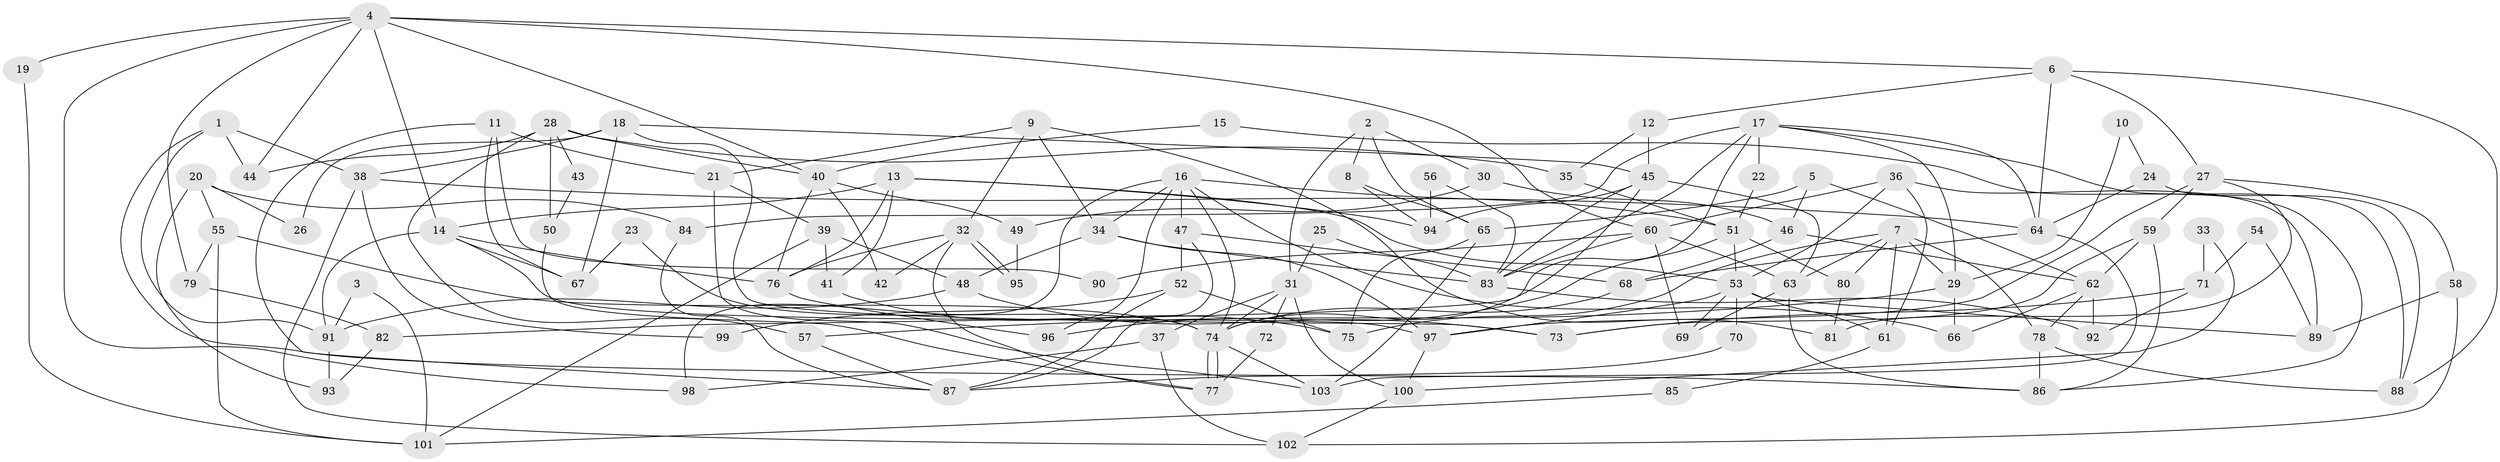 // coarse degree distribution, {7: 0.11940298507462686, 5: 0.16417910447761194, 2: 0.208955223880597, 12: 0.014925373134328358, 6: 0.08955223880597014, 9: 0.029850746268656716, 3: 0.14925373134328357, 4: 0.11940298507462686, 10: 0.014925373134328358, 11: 0.014925373134328358, 8: 0.07462686567164178}
// Generated by graph-tools (version 1.1) at 2025/23/03/03/25 07:23:59]
// undirected, 103 vertices, 206 edges
graph export_dot {
graph [start="1"]
  node [color=gray90,style=filled];
  1;
  2;
  3;
  4;
  5;
  6;
  7;
  8;
  9;
  10;
  11;
  12;
  13;
  14;
  15;
  16;
  17;
  18;
  19;
  20;
  21;
  22;
  23;
  24;
  25;
  26;
  27;
  28;
  29;
  30;
  31;
  32;
  33;
  34;
  35;
  36;
  37;
  38;
  39;
  40;
  41;
  42;
  43;
  44;
  45;
  46;
  47;
  48;
  49;
  50;
  51;
  52;
  53;
  54;
  55;
  56;
  57;
  58;
  59;
  60;
  61;
  62;
  63;
  64;
  65;
  66;
  67;
  68;
  69;
  70;
  71;
  72;
  73;
  74;
  75;
  76;
  77;
  78;
  79;
  80;
  81;
  82;
  83;
  84;
  85;
  86;
  87;
  88;
  89;
  90;
  91;
  92;
  93;
  94;
  95;
  96;
  97;
  98;
  99;
  100;
  101;
  102;
  103;
  1 -- 91;
  1 -- 38;
  1 -- 44;
  1 -- 86;
  2 -- 31;
  2 -- 8;
  2 -- 30;
  2 -- 65;
  3 -- 101;
  3 -- 91;
  4 -- 60;
  4 -- 44;
  4 -- 6;
  4 -- 14;
  4 -- 19;
  4 -- 40;
  4 -- 79;
  4 -- 98;
  5 -- 62;
  5 -- 46;
  5 -- 65;
  6 -- 64;
  6 -- 12;
  6 -- 27;
  6 -- 88;
  7 -- 75;
  7 -- 63;
  7 -- 29;
  7 -- 61;
  7 -- 78;
  7 -- 80;
  8 -- 94;
  8 -- 65;
  9 -- 32;
  9 -- 34;
  9 -- 21;
  9 -- 81;
  10 -- 24;
  10 -- 29;
  11 -- 21;
  11 -- 87;
  11 -- 67;
  11 -- 90;
  12 -- 45;
  12 -- 35;
  13 -- 53;
  13 -- 14;
  13 -- 41;
  13 -- 76;
  13 -- 94;
  14 -- 97;
  14 -- 67;
  14 -- 76;
  14 -- 91;
  15 -- 86;
  15 -- 40;
  16 -- 51;
  16 -- 96;
  16 -- 34;
  16 -- 47;
  16 -- 66;
  16 -- 74;
  16 -- 98;
  17 -- 83;
  17 -- 88;
  17 -- 22;
  17 -- 29;
  17 -- 64;
  17 -- 82;
  17 -- 84;
  18 -- 67;
  18 -- 45;
  18 -- 26;
  18 -- 38;
  18 -- 73;
  19 -- 101;
  20 -- 84;
  20 -- 55;
  20 -- 26;
  20 -- 93;
  21 -- 103;
  21 -- 39;
  22 -- 51;
  23 -- 67;
  23 -- 74;
  24 -- 88;
  24 -- 64;
  25 -- 83;
  25 -- 31;
  27 -- 81;
  27 -- 58;
  27 -- 59;
  27 -- 97;
  28 -- 57;
  28 -- 40;
  28 -- 35;
  28 -- 43;
  28 -- 44;
  28 -- 50;
  29 -- 57;
  29 -- 66;
  30 -- 46;
  30 -- 49;
  31 -- 100;
  31 -- 74;
  31 -- 37;
  31 -- 72;
  32 -- 76;
  32 -- 95;
  32 -- 95;
  32 -- 42;
  32 -- 77;
  33 -- 100;
  33 -- 71;
  34 -- 97;
  34 -- 48;
  34 -- 83;
  35 -- 51;
  36 -- 53;
  36 -- 61;
  36 -- 60;
  36 -- 89;
  37 -- 98;
  37 -- 102;
  38 -- 64;
  38 -- 99;
  38 -- 102;
  39 -- 48;
  39 -- 41;
  39 -- 101;
  40 -- 76;
  40 -- 42;
  40 -- 49;
  41 -- 75;
  43 -- 50;
  45 -- 74;
  45 -- 83;
  45 -- 63;
  45 -- 94;
  46 -- 62;
  46 -- 68;
  47 -- 68;
  47 -- 52;
  47 -- 87;
  48 -- 73;
  48 -- 91;
  49 -- 95;
  50 -- 77;
  51 -- 53;
  51 -- 80;
  51 -- 96;
  52 -- 75;
  52 -- 87;
  52 -- 99;
  53 -- 89;
  53 -- 69;
  53 -- 61;
  53 -- 70;
  53 -- 97;
  54 -- 89;
  54 -- 71;
  55 -- 79;
  55 -- 74;
  55 -- 101;
  56 -- 83;
  56 -- 94;
  57 -- 87;
  58 -- 102;
  58 -- 89;
  59 -- 62;
  59 -- 73;
  59 -- 86;
  60 -- 63;
  60 -- 69;
  60 -- 83;
  60 -- 90;
  61 -- 85;
  62 -- 66;
  62 -- 78;
  62 -- 92;
  63 -- 86;
  63 -- 69;
  64 -- 103;
  64 -- 68;
  65 -- 75;
  65 -- 103;
  68 -- 74;
  70 -- 87;
  71 -- 92;
  71 -- 73;
  72 -- 77;
  74 -- 77;
  74 -- 77;
  74 -- 103;
  76 -- 96;
  78 -- 86;
  78 -- 88;
  79 -- 82;
  80 -- 81;
  82 -- 93;
  83 -- 92;
  84 -- 87;
  85 -- 101;
  91 -- 93;
  97 -- 100;
  100 -- 102;
}
